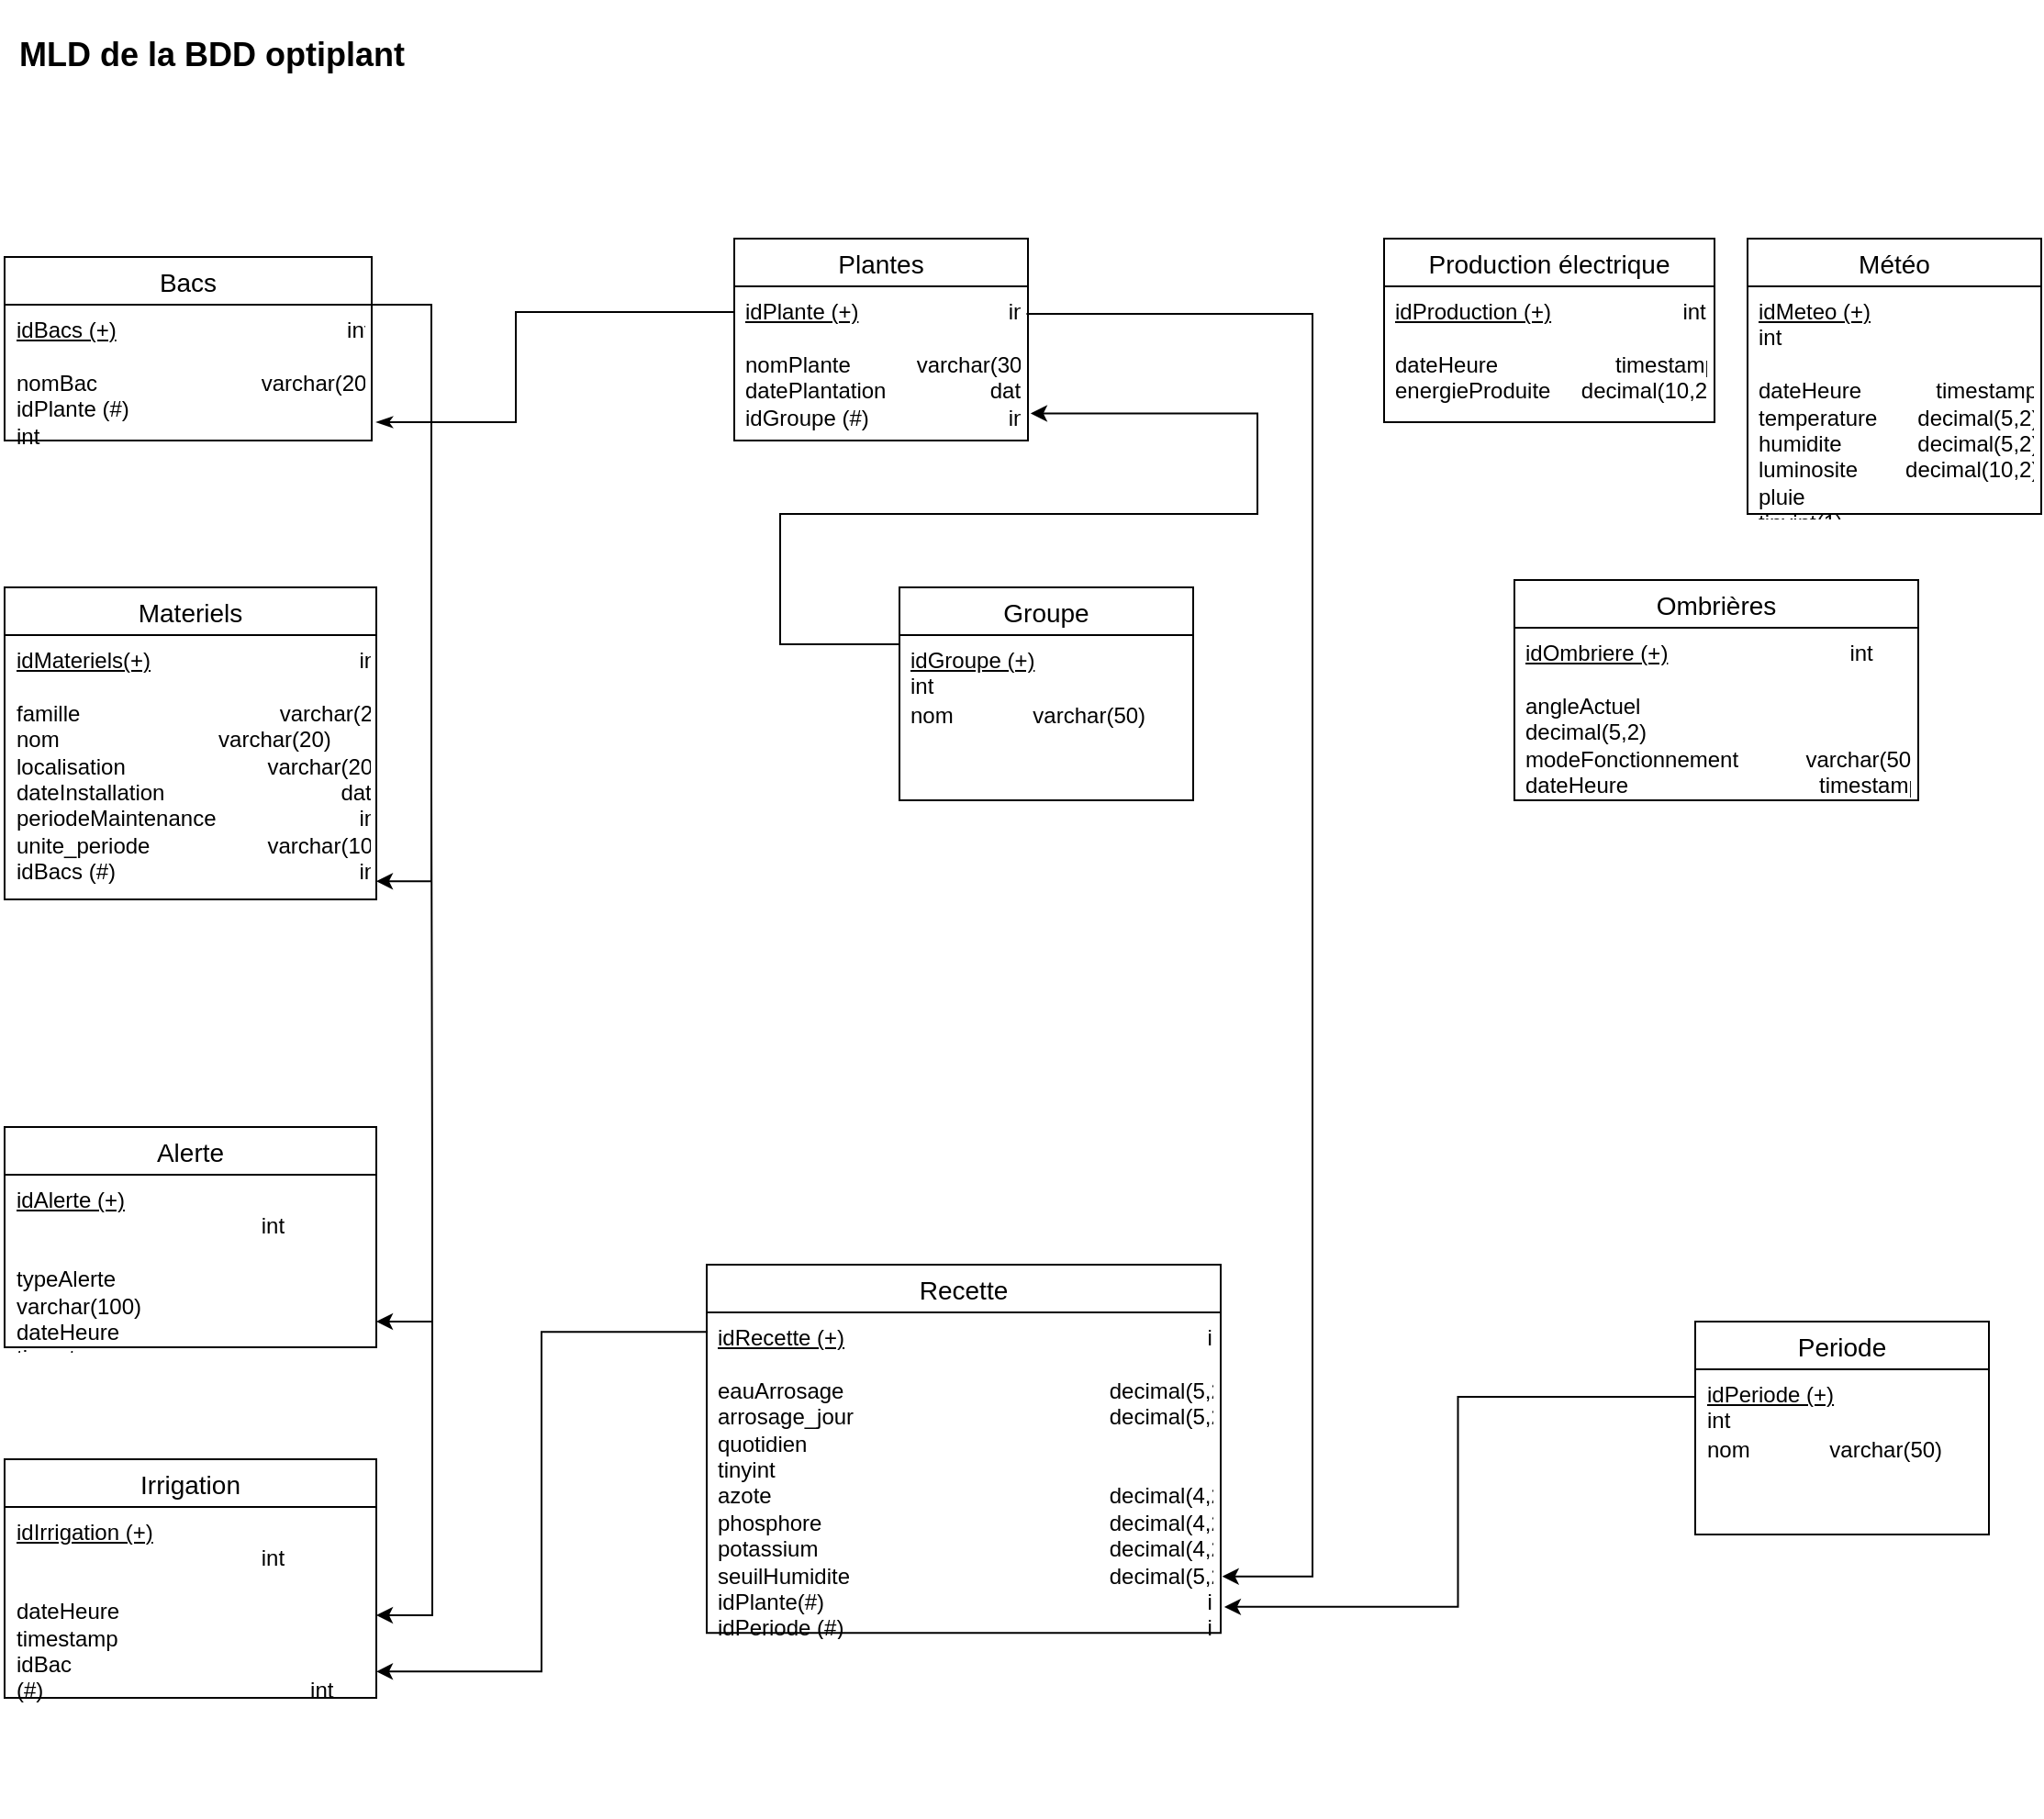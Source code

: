 <mxfile version="26.0.16">
  <diagram id="C5RBs43oDa-KdzZeNtuy" name="Page-1">
    <mxGraphModel dx="2238" dy="909" grid="1" gridSize="10" guides="1" tooltips="1" connect="1" arrows="1" fold="1" page="1" pageScale="1" pageWidth="1169" pageHeight="1654" math="0" shadow="0">
      <root>
        <mxCell id="WIyWlLk6GJQsqaUBKTNV-0" />
        <mxCell id="WIyWlLk6GJQsqaUBKTNV-1" parent="WIyWlLk6GJQsqaUBKTNV-0" />
        <mxCell id="0RJFwm6MSFstVG_xr5MZ-1" value="Bacs" style="swimlane;fontStyle=0;childLayout=stackLayout;horizontal=1;startSize=26;horizontalStack=0;resizeParent=1;resizeParentMax=0;resizeLast=0;collapsible=1;marginBottom=0;align=center;fontSize=14;" vertex="1" parent="WIyWlLk6GJQsqaUBKTNV-1">
          <mxGeometry x="17.5" y="140" width="200" height="100" as="geometry" />
        </mxCell>
        <mxCell id="0RJFwm6MSFstVG_xr5MZ-2" value="&lt;div&gt;&lt;u&gt;idBacs (+)&lt;/u&gt;&lt;span style=&quot;white-space: pre;&quot;&gt;&#x9;&lt;/span&gt;&lt;span style=&quot;white-space: pre;&quot;&gt;&#x9;&lt;/span&gt;&lt;span style=&quot;white-space: pre;&quot;&gt;&#x9;&lt;/span&gt;&amp;nbsp;&amp;nbsp;&amp;nbsp;&amp;nbsp;&amp;nbsp;&amp;nbsp;&amp;nbsp;&amp;nbsp;&amp;nbsp; &amp;nbsp; &amp;nbsp; int&lt;br&gt;&lt;/div&gt;&lt;div&gt;&lt;br&gt;&lt;/div&gt;&lt;div&gt;nomBac&lt;span style=&quot;white-space: pre;&quot;&gt;&#x9;&lt;span style=&quot;white-space: pre;&quot;&gt;&#x9;&lt;/span&gt;              &lt;span style=&quot;white-space: pre;&quot;&gt;&#x9;&lt;/span&gt;varchar(20)&lt;/span&gt;&lt;/div&gt;&lt;div&gt;idPlante (#)&lt;span style=&quot;white-space: pre;&quot;&gt;&#x9;&lt;/span&gt;&lt;span style=&quot;white-space: pre;&quot;&gt;&#x9;&lt;/span&gt;&lt;span style=&quot;white-space: pre;&quot;&gt;&#x9;&lt;/span&gt;&lt;span style=&quot;white-space: pre;&quot;&gt;&#x9;&lt;/span&gt;&amp;nbsp;&amp;nbsp;&amp;nbsp;&amp;nbsp;&amp;nbsp;&amp;nbsp; int&lt;br&gt;&lt;/div&gt;&lt;div&gt;&lt;br&gt;&lt;/div&gt;" style="text;strokeColor=none;fillColor=none;spacingLeft=4;spacingRight=4;overflow=hidden;rotatable=0;points=[[0,0.5],[1,0.5]];portConstraint=eastwest;fontSize=12;whiteSpace=wrap;html=1;" vertex="1" parent="0RJFwm6MSFstVG_xr5MZ-1">
          <mxGeometry y="26" width="200" height="74" as="geometry" />
        </mxCell>
        <mxCell id="0RJFwm6MSFstVG_xr5MZ-3" value="Plantes" style="swimlane;fontStyle=0;childLayout=stackLayout;horizontal=1;startSize=26;horizontalStack=0;resizeParent=1;resizeParentMax=0;resizeLast=0;collapsible=1;marginBottom=0;align=center;fontSize=14;" vertex="1" parent="WIyWlLk6GJQsqaUBKTNV-1">
          <mxGeometry x="415" y="130" width="160" height="110" as="geometry">
            <mxRectangle x="380" y="360" width="90" height="30" as="alternateBounds" />
          </mxGeometry>
        </mxCell>
        <mxCell id="0RJFwm6MSFstVG_xr5MZ-4" value="&lt;div&gt;&lt;u&gt;idPlante (+)&lt;/u&gt;&lt;span style=&quot;white-space: pre;&quot;&gt;&#x9;&lt;/span&gt;&lt;span style=&quot;white-space: pre;&quot;&gt;&#x9;&lt;/span&gt;&lt;span style=&quot;white-space: pre;&quot;&gt;&#x9;&lt;/span&gt;&amp;nbsp;&amp;nbsp; int&lt;u&gt;&lt;br&gt;&lt;/u&gt;&lt;/div&gt;&lt;div&gt;&lt;br&gt;&lt;/div&gt;&lt;div&gt;nomPlante&lt;span style=&quot;white-space: pre;&quot;&gt;&#x9;&lt;/span&gt;&amp;nbsp;&amp;nbsp;&amp;nbsp; &lt;span style=&quot;white-space: pre;&quot;&gt;varchar(30)&lt;/span&gt;&lt;/div&gt;&lt;div&gt;datePlantation&lt;span style=&quot;white-space: pre;&quot;&gt;&#x9;&lt;/span&gt;&lt;span style=&quot;white-space: pre;&quot;&gt;&#x9;&lt;/span&gt;&lt;span style=&quot;white-space: pre;&quot;&gt;&#x9;&lt;/span&gt;date&lt;/div&gt;&lt;div&gt;idGroupe (#)&lt;span style=&quot;white-space: pre;&quot;&gt;&#x9;&lt;/span&gt;&lt;span style=&quot;white-space: pre;&quot;&gt;&#x9;&lt;/span&gt;&lt;span style=&quot;white-space: pre;&quot;&gt;&#x9;&lt;/span&gt;&amp;nbsp;&amp;nbsp; int&lt;/div&gt;" style="text;strokeColor=none;fillColor=none;spacingLeft=4;spacingRight=4;overflow=hidden;rotatable=0;points=[[0,0.5],[1,0.5]];portConstraint=eastwest;fontSize=12;whiteSpace=wrap;html=1;" vertex="1" parent="0RJFwm6MSFstVG_xr5MZ-3">
          <mxGeometry y="26" width="160" height="84" as="geometry" />
        </mxCell>
        <mxCell id="0RJFwm6MSFstVG_xr5MZ-5" value="" style="endArrow=classicThin;html=1;rounded=0;endFill=1;edgeStyle=orthogonalEdgeStyle;" edge="1" parent="WIyWlLk6GJQsqaUBKTNV-1">
          <mxGeometry relative="1" as="geometry">
            <mxPoint x="415" y="170" as="sourcePoint" />
            <mxPoint x="220" y="230" as="targetPoint" />
            <Array as="points">
              <mxPoint x="296" y="170" />
              <mxPoint x="296" y="230" />
              <mxPoint x="230" y="230" />
            </Array>
          </mxGeometry>
        </mxCell>
        <mxCell id="0RJFwm6MSFstVG_xr5MZ-22" value="Alerte" style="swimlane;fontStyle=0;childLayout=stackLayout;horizontal=1;startSize=26;horizontalStack=0;resizeParent=1;resizeParentMax=0;resizeLast=0;collapsible=1;marginBottom=0;align=center;fontSize=14;" vertex="1" parent="WIyWlLk6GJQsqaUBKTNV-1">
          <mxGeometry x="17.5" y="614" width="202.5" height="120" as="geometry" />
        </mxCell>
        <mxCell id="0RJFwm6MSFstVG_xr5MZ-23" value="&lt;div&gt;&lt;u&gt;idAlerte (+)&lt;/u&gt;&lt;span style=&quot;white-space: pre;&quot;&gt;&#x9;&lt;/span&gt;&lt;span style=&quot;white-space: pre;&quot;&gt;&#x9;&lt;/span&gt;&lt;span style=&quot;white-space: pre;&quot;&gt;&#x9;&lt;/span&gt;&lt;span style=&quot;white-space: pre;&quot;&gt;&#x9;&lt;/span&gt;&lt;span style=&quot;white-space: pre;&quot;&gt;&#x9;&lt;/span&gt;int&lt;/div&gt;&lt;div&gt;&lt;br&gt;&lt;/div&gt;&lt;div&gt;typeAlerte&lt;span style=&quot;white-space: pre;&quot;&gt;&#x9;&lt;/span&gt;&lt;span style=&quot;white-space: pre;&quot;&gt;&#x9;&lt;/span&gt;&amp;nbsp;&amp;nbsp;&amp;nbsp;&amp;nbsp;&amp;nbsp;&amp;nbsp; varchar(100)&lt;/div&gt;&lt;div&gt;dateHeure&lt;span style=&quot;white-space: pre;&quot;&gt;&#x9;&lt;/span&gt;&lt;span style=&quot;white-space: pre;&quot;&gt;&#x9;&lt;/span&gt;&lt;span style=&quot;white-space: pre;&quot;&gt;&#x9;&lt;/span&gt;&amp;nbsp;&amp;nbsp; timestamp&lt;/div&gt;&lt;div&gt;message&lt;span style=&quot;white-space: pre;&quot;&gt;&#x9;&lt;/span&gt;&lt;span style=&quot;white-space: pre;&quot;&gt;&#x9;&lt;/span&gt;&lt;span style=&quot;white-space: pre;&quot;&gt;&#x9;&lt;/span&gt;&lt;span style=&quot;white-space: pre;&quot;&gt;&#x9;&lt;/span&gt;&amp;nbsp;&amp;nbsp;&amp;nbsp;&amp;nbsp;&amp;nbsp; text&lt;/div&gt;&lt;div&gt;&lt;div&gt;idBac (#)&lt;span style=&quot;white-space: pre;&quot;&gt;&#x9;&lt;/span&gt;&lt;span style=&quot;white-space: pre;&quot;&gt;&#x9;&lt;/span&gt;&lt;span style=&quot;white-space: pre;&quot;&gt;&#x9;&lt;/span&gt;&lt;span style=&quot;white-space: pre;&quot;&gt;&#x9;&lt;/span&gt;&lt;span style=&quot;white-space: pre;&quot;&gt;&#x9;&lt;/span&gt;&lt;span style=&quot;white-space: pre;&quot;&gt;&#x9;&lt;/span&gt;int&lt;/div&gt;&lt;/div&gt;" style="text;strokeColor=none;fillColor=none;spacingLeft=4;spacingRight=4;overflow=hidden;rotatable=0;points=[[0,0.5],[1,0.5]];portConstraint=eastwest;fontSize=12;whiteSpace=wrap;html=1;" vertex="1" parent="0RJFwm6MSFstVG_xr5MZ-22">
          <mxGeometry y="26" width="202.5" height="94" as="geometry" />
        </mxCell>
        <mxCell id="0RJFwm6MSFstVG_xr5MZ-29" value="&amp;nbsp;" style="text;strokeColor=none;fillColor=none;spacingLeft=4;spacingRight=4;overflow=hidden;rotatable=0;points=[[0,0.5],[1,0.5]];portConstraint=eastwest;fontSize=12;whiteSpace=wrap;html=1;" vertex="1" parent="WIyWlLk6GJQsqaUBKTNV-1">
          <mxGeometry x="938.5" y="494" width="160" height="30" as="geometry" />
        </mxCell>
        <mxCell id="0RJFwm6MSFstVG_xr5MZ-30" value="Groupe" style="swimlane;fontStyle=0;childLayout=stackLayout;horizontal=1;startSize=26;horizontalStack=0;resizeParent=1;resizeParentMax=0;resizeLast=0;collapsible=1;marginBottom=0;align=center;fontSize=14;" vertex="1" parent="WIyWlLk6GJQsqaUBKTNV-1">
          <mxGeometry x="505" y="320" width="160" height="116" as="geometry">
            <mxRectangle x="380" y="360" width="90" height="30" as="alternateBounds" />
          </mxGeometry>
        </mxCell>
        <mxCell id="0RJFwm6MSFstVG_xr5MZ-31" value="&lt;u&gt;idGroupe (+)&lt;/u&gt;&lt;span style=&quot;white-space: pre;&quot;&gt;&#x9;&lt;/span&gt;&lt;span style=&quot;white-space: pre;&quot;&gt;&#x9;&lt;/span&gt;&lt;span style=&quot;white-space: pre;&quot;&gt;&#x9;&lt;/span&gt;&amp;nbsp; int&lt;u&gt;&lt;br&gt;&lt;/u&gt;" style="text;strokeColor=none;fillColor=none;spacingLeft=4;spacingRight=4;overflow=hidden;rotatable=0;points=[[0,0.5],[1,0.5]];portConstraint=eastwest;fontSize=12;whiteSpace=wrap;html=1;" vertex="1" parent="0RJFwm6MSFstVG_xr5MZ-30">
          <mxGeometry y="26" width="160" height="30" as="geometry" />
        </mxCell>
        <mxCell id="0RJFwm6MSFstVG_xr5MZ-32" value="nom&lt;span style=&quot;white-space: pre;&quot;&gt;&#x9;&lt;/span&gt;&lt;span style=&quot;white-space: pre;&quot;&gt;&#x9;&lt;/span&gt;&amp;nbsp;&amp;nbsp;&amp;nbsp; varchar(50)" style="text;strokeColor=none;fillColor=none;spacingLeft=4;spacingRight=4;overflow=hidden;rotatable=0;points=[[0,0.5],[1,0.5]];portConstraint=eastwest;fontSize=12;whiteSpace=wrap;html=1;" vertex="1" parent="0RJFwm6MSFstVG_xr5MZ-30">
          <mxGeometry y="56" width="160" height="30" as="geometry" />
        </mxCell>
        <mxCell id="0RJFwm6MSFstVG_xr5MZ-33" value="&amp;nbsp;" style="text;strokeColor=none;fillColor=none;spacingLeft=4;spacingRight=4;overflow=hidden;rotatable=0;points=[[0,0.5],[1,0.5]];portConstraint=eastwest;fontSize=12;whiteSpace=wrap;html=1;" vertex="1" parent="0RJFwm6MSFstVG_xr5MZ-30">
          <mxGeometry y="86" width="160" height="30" as="geometry" />
        </mxCell>
        <mxCell id="0RJFwm6MSFstVG_xr5MZ-38" value="&amp;nbsp;" style="text;strokeColor=none;fillColor=none;spacingLeft=4;spacingRight=4;overflow=hidden;rotatable=0;points=[[0,0.5],[1,0.5]];portConstraint=eastwest;fontSize=12;whiteSpace=wrap;html=1;" vertex="1" parent="WIyWlLk6GJQsqaUBKTNV-1">
          <mxGeometry x="967" y="608" width="160" height="30" as="geometry" />
        </mxCell>
        <mxCell id="0RJFwm6MSFstVG_xr5MZ-42" value="Periode" style="swimlane;fontStyle=0;childLayout=stackLayout;horizontal=1;startSize=26;horizontalStack=0;resizeParent=1;resizeParentMax=0;resizeLast=0;collapsible=1;marginBottom=0;align=center;fontSize=14;" vertex="1" parent="WIyWlLk6GJQsqaUBKTNV-1">
          <mxGeometry x="938.5" y="720" width="160" height="116" as="geometry">
            <mxRectangle x="380" y="360" width="90" height="30" as="alternateBounds" />
          </mxGeometry>
        </mxCell>
        <mxCell id="0RJFwm6MSFstVG_xr5MZ-43" value="&lt;u&gt;idPeriode (+)&lt;/u&gt;&lt;span style=&quot;white-space: pre;&quot;&gt;&#x9;&lt;/span&gt;&lt;span style=&quot;white-space: pre;&quot;&gt;&#x9;&lt;/span&gt;&lt;span style=&quot;white-space: pre;&quot;&gt;&#x9;&lt;/span&gt;&amp;nbsp; int" style="text;strokeColor=none;fillColor=none;spacingLeft=4;spacingRight=4;overflow=hidden;rotatable=0;points=[[0,0.5],[1,0.5]];portConstraint=eastwest;fontSize=12;whiteSpace=wrap;html=1;" vertex="1" parent="0RJFwm6MSFstVG_xr5MZ-42">
          <mxGeometry y="26" width="160" height="30" as="geometry" />
        </mxCell>
        <mxCell id="0RJFwm6MSFstVG_xr5MZ-44" value="nom&lt;span style=&quot;white-space: pre;&quot;&gt;&#x9;&lt;/span&gt;&lt;span style=&quot;white-space: pre;&quot;&gt;&#x9;&lt;/span&gt;&lt;span style=&quot;white-space: pre;&quot;&gt;    varchar(50)&lt;/span&gt;&lt;span style=&quot;white-space: pre;&quot;&gt;&#x9;&lt;/span&gt;" style="text;strokeColor=none;fillColor=none;spacingLeft=4;spacingRight=4;overflow=hidden;rotatable=0;points=[[0,0.5],[1,0.5]];portConstraint=eastwest;fontSize=12;whiteSpace=wrap;html=1;" vertex="1" parent="0RJFwm6MSFstVG_xr5MZ-42">
          <mxGeometry y="56" width="160" height="30" as="geometry" />
        </mxCell>
        <mxCell id="0RJFwm6MSFstVG_xr5MZ-45" value="&amp;nbsp;" style="text;strokeColor=none;fillColor=none;spacingLeft=4;spacingRight=4;overflow=hidden;rotatable=0;points=[[0,0.5],[1,0.5]];portConstraint=eastwest;fontSize=12;whiteSpace=wrap;html=1;" vertex="1" parent="0RJFwm6MSFstVG_xr5MZ-42">
          <mxGeometry y="86" width="160" height="30" as="geometry" />
        </mxCell>
        <mxCell id="0RJFwm6MSFstVG_xr5MZ-46" value="Irrigation" style="swimlane;fontStyle=0;childLayout=stackLayout;horizontal=1;startSize=26;horizontalStack=0;resizeParent=1;resizeParentMax=0;resizeLast=0;collapsible=1;marginBottom=0;align=center;fontSize=14;" vertex="1" parent="WIyWlLk6GJQsqaUBKTNV-1">
          <mxGeometry x="17.5" y="795" width="202.5" height="130" as="geometry" />
        </mxCell>
        <mxCell id="0RJFwm6MSFstVG_xr5MZ-77" style="edgeStyle=orthogonalEdgeStyle;rounded=0;orthogonalLoop=1;jettySize=auto;html=1;endArrow=none;startFill=0;" edge="1" parent="0RJFwm6MSFstVG_xr5MZ-46">
          <mxGeometry relative="1" as="geometry">
            <mxPoint x="232.5" y="-365" as="targetPoint" />
            <mxPoint x="212.5" y="85" as="sourcePoint" />
            <Array as="points">
              <mxPoint x="233" y="85" />
              <mxPoint x="233" y="-148" />
              <mxPoint x="233" y="-148" />
            </Array>
          </mxGeometry>
        </mxCell>
        <mxCell id="0RJFwm6MSFstVG_xr5MZ-47" value="&lt;div&gt;&lt;u&gt;idIrrigation (+)&lt;/u&gt;&lt;span style=&quot;white-space: pre;&quot;&gt;&#x9;&lt;/span&gt;&lt;span style=&quot;white-space: pre;&quot;&gt;&#x9;&lt;/span&gt;&lt;span style=&quot;white-space: pre;&quot;&gt;&#x9;&lt;/span&gt;&lt;span style=&quot;white-space: pre;&quot;&gt;&#x9;&lt;/span&gt;&lt;span style=&quot;white-space: pre;&quot;&gt;&#x9;&lt;/span&gt;int&lt;/div&gt;&lt;div&gt;&lt;br&gt;&lt;/div&gt;&lt;div&gt;dateHeure&lt;span style=&quot;white-space: pre;&quot;&gt;&#x9;&lt;/span&gt;&lt;span style=&quot;white-space: pre;&quot;&gt;&#x9;&lt;/span&gt;&lt;span style=&quot;white-space: pre;&quot;&gt;&#x9;&lt;/span&gt;&amp;nbsp;&amp;nbsp; timestamp&lt;/div&gt;&lt;div&gt;&lt;div&gt;idBac (#)&lt;span style=&quot;white-space: pre;&quot;&gt;&#x9;&lt;/span&gt;&lt;span style=&quot;white-space: pre;&quot;&gt;&#x9;&lt;/span&gt;&lt;span style=&quot;white-space: pre;&quot;&gt;&#x9;&lt;/span&gt;&lt;span style=&quot;white-space: pre;&quot;&gt;&#x9;&lt;/span&gt;&lt;span style=&quot;white-space: pre;&quot;&gt;&#x9;&lt;/span&gt;&lt;span style=&quot;white-space: pre;&quot;&gt;&#x9;&lt;/span&gt;int&lt;/div&gt;&lt;div&gt;&lt;div&gt;idRecette (#)&lt;span style=&quot;white-space: pre;&quot;&gt;&#x9;&lt;/span&gt;&lt;span style=&quot;white-space: pre;&quot;&gt;&#x9;&lt;/span&gt;&lt;span style=&quot;white-space: pre;&quot;&gt;&#x9;&lt;/span&gt;&lt;span style=&quot;white-space: pre;&quot;&gt;&#x9;&lt;/span&gt;&lt;span style=&quot;white-space: pre;&quot;&gt;&#x9;&lt;/span&gt;int&lt;/div&gt;&lt;/div&gt;&lt;/div&gt;&lt;div&gt;&lt;br&gt;&lt;/div&gt;" style="text;strokeColor=none;fillColor=none;spacingLeft=4;spacingRight=4;overflow=hidden;rotatable=0;points=[[0,0.5],[1,0.5]];portConstraint=eastwest;fontSize=12;whiteSpace=wrap;html=1;" vertex="1" parent="0RJFwm6MSFstVG_xr5MZ-46">
          <mxGeometry y="26" width="202.5" height="104" as="geometry" />
        </mxCell>
        <mxCell id="0RJFwm6MSFstVG_xr5MZ-64" value="&lt;h2&gt;MLD de la BDD optiplant &lt;br&gt;&lt;/h2&gt;" style="text;html=1;align=center;verticalAlign=middle;resizable=0;points=[];autosize=1;strokeColor=none;fillColor=none;" vertex="1" parent="WIyWlLk6GJQsqaUBKTNV-1">
          <mxGeometry x="15" width="230" height="60" as="geometry" />
        </mxCell>
        <mxCell id="0RJFwm6MSFstVG_xr5MZ-65" value="Météo" style="swimlane;fontStyle=0;childLayout=stackLayout;horizontal=1;startSize=26;horizontalStack=0;resizeParent=1;resizeParentMax=0;resizeLast=0;collapsible=1;marginBottom=0;align=center;fontSize=14;" vertex="1" parent="WIyWlLk6GJQsqaUBKTNV-1">
          <mxGeometry x="967" y="130" width="160" height="150" as="geometry" />
        </mxCell>
        <mxCell id="0RJFwm6MSFstVG_xr5MZ-66" value="&lt;div&gt;&lt;u&gt;idMeteo (+)&lt;/u&gt;&lt;span style=&quot;white-space: pre;&quot;&gt;&#x9;&lt;/span&gt;&lt;span style=&quot;white-space: pre;&quot;&gt;&#x9;&lt;/span&gt;&lt;span style=&quot;white-space: pre;&quot;&gt;&#x9;&lt;/span&gt;&amp;nbsp;&amp;nbsp; int&lt;/div&gt;&lt;div&gt;&lt;br&gt;&lt;/div&gt;&lt;div&gt;dateHeure&lt;span style=&quot;white-space: pre;&quot;&gt;&#x9;&lt;/span&gt;&lt;span style=&quot;white-space: pre;&quot;&gt;     timestamp&lt;/span&gt;&lt;/div&gt;&lt;div&gt;temperature&lt;span style=&quot;white-space: pre;&quot;&gt;&#x9;&lt;/span&gt;&amp;nbsp; decimal(5,2)&lt;/div&gt;&lt;div&gt;humidite&lt;span style=&quot;white-space: pre;&quot;&gt;&#x9;&lt;/span&gt;&lt;span style=&quot;white-space: pre;&quot;&gt;&#x9;&lt;/span&gt;&amp;nbsp; decimal(5,2)&lt;br&gt;&lt;/div&gt;&lt;div&gt;luminosite&lt;span style=&quot;white-space: pre;&quot;&gt;&#x9;&lt;/span&gt;decimal(10,2)&lt;br&gt;          pluie&lt;span style=&quot;white-space: pre;&quot;&gt;&#x9;&lt;/span&gt;&lt;span style=&quot;white-space: pre;&quot;&gt;&#x9;&lt;/span&gt;&lt;span style=&quot;white-space: pre;&quot;&gt;&#x9;&lt;/span&gt; tinyint(1)&lt;br&gt;&lt;/div&gt;&lt;div&gt;vent&lt;span style=&quot;white-space: pre;&quot;&gt;&#x9;&lt;/span&gt;&lt;span style=&quot;white-space: pre;&quot;&gt;&#x9;&lt;/span&gt;&lt;span style=&quot;white-space: pre;&quot;&gt;&#x9;&lt;/span&gt;&lt;span style=&quot;white-space: pre;&quot;&gt;&#x9;&lt;/span&gt;&lt;span style=&quot;white-space: pre;&quot;&gt;&#x9;&lt;/span&gt;&amp;nbsp;&amp;nbsp; int&lt;br&gt;&lt;/div&gt;" style="text;strokeColor=none;fillColor=none;spacingLeft=4;spacingRight=4;overflow=hidden;rotatable=0;points=[[0,0.5],[1,0.5]];portConstraint=eastwest;fontSize=12;whiteSpace=wrap;html=1;" vertex="1" parent="0RJFwm6MSFstVG_xr5MZ-65">
          <mxGeometry y="26" width="160" height="124" as="geometry" />
        </mxCell>
        <mxCell id="0RJFwm6MSFstVG_xr5MZ-67" value="Production électrique" style="swimlane;fontStyle=0;childLayout=stackLayout;horizontal=1;startSize=26;horizontalStack=0;resizeParent=1;resizeParentMax=0;resizeLast=0;collapsible=1;marginBottom=0;align=center;fontSize=14;" vertex="1" parent="WIyWlLk6GJQsqaUBKTNV-1">
          <mxGeometry x="769" y="130" width="180" height="100" as="geometry" />
        </mxCell>
        <mxCell id="0RJFwm6MSFstVG_xr5MZ-68" value="&lt;div&gt;&lt;u&gt;idProduction (+)&lt;/u&gt;&lt;span style=&quot;white-space: pre;&quot;&gt;&#x9;&lt;/span&gt;&lt;span style=&quot;white-space: pre;&quot;&gt;&#x9;    &lt;/span&gt;&amp;nbsp;&amp;nbsp; int&lt;u&gt;&lt;br&gt;&lt;/u&gt;&lt;/div&gt;&lt;div&gt;&lt;br&gt;&lt;/div&gt;&lt;div&gt;dateHeure&lt;span style=&quot;white-space: pre;&quot;&gt;&#x9;&lt;/span&gt;&lt;span style=&quot;white-space: pre;&quot;&gt;&#x9;    &lt;/span&gt;timestamp&lt;/div&gt;&lt;div&gt;energieProduite&amp;nbsp;&amp;nbsp;&amp;nbsp;&amp;nbsp; decimal(10,2)&lt;br&gt;&lt;/div&gt;" style="text;strokeColor=none;fillColor=none;spacingLeft=4;spacingRight=4;overflow=hidden;rotatable=0;points=[[0,0.5],[1,0.5]];portConstraint=eastwest;fontSize=12;whiteSpace=wrap;html=1;" vertex="1" parent="0RJFwm6MSFstVG_xr5MZ-67">
          <mxGeometry y="26" width="180" height="74" as="geometry" />
        </mxCell>
        <mxCell id="0RJFwm6MSFstVG_xr5MZ-70" style="edgeStyle=orthogonalEdgeStyle;rounded=0;orthogonalLoop=1;jettySize=auto;html=1;exitX=1;exitY=0.121;exitDx=0;exitDy=0;exitPerimeter=0;entryX=1;entryY=0.931;entryDx=0;entryDy=0;entryPerimeter=0;" edge="1" parent="WIyWlLk6GJQsqaUBKTNV-1" source="0RJFwm6MSFstVG_xr5MZ-2" target="0RJFwm6MSFstVG_xr5MZ-95">
          <mxGeometry relative="1" as="geometry">
            <mxPoint x="230" y="480" as="targetPoint" />
            <mxPoint x="220" y="170" as="sourcePoint" />
            <Array as="points">
              <mxPoint x="250" y="166" />
              <mxPoint x="250" y="480" />
            </Array>
          </mxGeometry>
        </mxCell>
        <mxCell id="0RJFwm6MSFstVG_xr5MZ-78" value="" style="endArrow=classic;html=1;rounded=0;entryX=1;entryY=0.5;entryDx=0;entryDy=0;" edge="1" parent="WIyWlLk6GJQsqaUBKTNV-1">
          <mxGeometry width="50" height="50" relative="1" as="geometry">
            <mxPoint x="240" y="880" as="sourcePoint" />
            <mxPoint x="220" y="880" as="targetPoint" />
          </mxGeometry>
        </mxCell>
        <mxCell id="0RJFwm6MSFstVG_xr5MZ-79" style="edgeStyle=orthogonalEdgeStyle;rounded=0;orthogonalLoop=1;jettySize=auto;html=1;exitX=0.002;exitY=0.061;exitDx=0;exitDy=0;entryX=1;entryY=0.862;entryDx=0;entryDy=0;entryPerimeter=0;exitPerimeter=0;" edge="1" parent="WIyWlLk6GJQsqaUBKTNV-1" source="0RJFwm6MSFstVG_xr5MZ-53" target="0RJFwm6MSFstVG_xr5MZ-47">
          <mxGeometry relative="1" as="geometry">
            <mxPoint x="190" y="900" as="targetPoint" />
          </mxGeometry>
        </mxCell>
        <mxCell id="0RJFwm6MSFstVG_xr5MZ-82" style="edgeStyle=orthogonalEdgeStyle;rounded=0;orthogonalLoop=1;jettySize=auto;html=1;exitX=0;exitY=0.5;exitDx=0;exitDy=0;entryX=1.009;entryY=0.824;entryDx=0;entryDy=0;entryPerimeter=0;" edge="1" parent="WIyWlLk6GJQsqaUBKTNV-1" source="0RJFwm6MSFstVG_xr5MZ-31" target="0RJFwm6MSFstVG_xr5MZ-4">
          <mxGeometry relative="1" as="geometry">
            <Array as="points">
              <mxPoint x="440" y="351" />
              <mxPoint x="440" y="280" />
              <mxPoint x="700" y="280" />
              <mxPoint x="700" y="225" />
            </Array>
          </mxGeometry>
        </mxCell>
        <mxCell id="0RJFwm6MSFstVG_xr5MZ-87" value="" style="endArrow=classic;html=1;rounded=0;" edge="1" parent="WIyWlLk6GJQsqaUBKTNV-1">
          <mxGeometry width="50" height="50" relative="1" as="geometry">
            <mxPoint x="250" y="720" as="sourcePoint" />
            <mxPoint x="220" y="720" as="targetPoint" />
            <Array as="points">
              <mxPoint x="240" y="720" />
            </Array>
          </mxGeometry>
        </mxCell>
        <mxCell id="0RJFwm6MSFstVG_xr5MZ-88" value="" style="group" vertex="1" connectable="0" parent="WIyWlLk6GJQsqaUBKTNV-1">
          <mxGeometry x="400" y="689" width="280" height="301" as="geometry" />
        </mxCell>
        <mxCell id="0RJFwm6MSFstVG_xr5MZ-52" value="Recette" style="swimlane;fontStyle=0;childLayout=stackLayout;horizontal=1;startSize=26;horizontalStack=0;resizeParent=1;resizeParentMax=0;resizeLast=0;collapsible=1;marginBottom=0;align=center;fontSize=14;movable=1;resizable=1;rotatable=1;deletable=1;editable=1;locked=0;connectable=1;container=1;" vertex="1" parent="0RJFwm6MSFstVG_xr5MZ-88">
          <mxGeometry width="280" height="200.58" as="geometry">
            <mxRectangle x="380" y="360" width="90" height="30" as="alternateBounds" />
          </mxGeometry>
        </mxCell>
        <mxCell id="0RJFwm6MSFstVG_xr5MZ-53" value="&lt;div&gt;&lt;u&gt;idRecette (+)&lt;/u&gt;&lt;span style=&quot;white-space: pre;&quot;&gt;&#x9;&lt;/span&gt;&lt;span style=&quot;white-space: pre;&quot;&gt;&#x9;&lt;/span&gt;&lt;span style=&quot;white-space: pre;&quot;&gt;&#x9;&lt;/span&gt;&lt;span style=&quot;white-space: pre;&quot;&gt;&#x9;&lt;/span&gt;&lt;span style=&quot;white-space: pre;&quot;&gt;&#x9;&lt;/span&gt;&lt;span style=&quot;white-space: pre;&quot;&gt;&#x9;&lt;/span&gt;&lt;span style=&quot;white-space: pre;&quot;&gt;&#x9;&lt;/span&gt;&lt;span style=&quot;white-space: pre;&quot;&gt;&#x9;&lt;/span&gt;int&lt;/div&gt;&lt;div&gt;&lt;br&gt;&lt;/div&gt;&lt;div&gt;eauArrosage&lt;span style=&quot;white-space: pre;&quot;&gt;&#x9;&lt;/span&gt;&lt;span style=&quot;white-space: pre;&quot;&gt;&#x9;&lt;/span&gt;&lt;span style=&quot;white-space: pre;&quot;&gt;&#x9;&lt;/span&gt;&lt;span style=&quot;white-space: pre;&quot;&gt;&#x9;&lt;/span&gt;&lt;span style=&quot;white-space: pre;&quot;&gt;&#x9;&lt;/span&gt;&lt;span style=&quot;white-space: pre;&quot;&gt;&#x9;&lt;/span&gt;&lt;span style=&quot;white-space: pre;&quot;&gt;decimal(5,2)&lt;/span&gt;&lt;/div&gt;&lt;div&gt;&lt;div&gt;arrosage_jour&lt;span style=&quot;white-space: pre;&quot;&gt;&#x9;&lt;/span&gt;&lt;span style=&quot;white-space: pre;&quot;&gt;&#x9;&lt;/span&gt;&lt;span style=&quot;white-space: pre;&quot;&gt;&#x9;&lt;/span&gt;&lt;span style=&quot;white-space: pre;&quot;&gt;&#x9;&lt;/span&gt;&lt;span style=&quot;white-space: pre;&quot;&gt;&#x9;&lt;/span&gt;&lt;span style=&quot;white-space: pre;&quot;&gt;&#x9;&lt;/span&gt;decimal(5,2)&lt;/div&gt;&lt;div&gt;quotidien&lt;span style=&quot;white-space: pre;&quot;&gt;&#x9;&lt;/span&gt;&lt;span style=&quot;white-space: pre;&quot;&gt;&#x9;&lt;/span&gt;&lt;span style=&quot;white-space: pre;&quot;&gt;&#x9;&lt;/span&gt;&lt;span style=&quot;white-space: pre;&quot;&gt;&#x9;&lt;/span&gt;&lt;span style=&quot;white-space: pre;&quot;&gt;&#x9;&lt;/span&gt;&lt;span style=&quot;white-space: pre;&quot;&gt;&#x9;&lt;/span&gt;&lt;span style=&quot;white-space: pre;&quot;&gt;&#x9;&lt;/span&gt;&lt;span style=&quot;white-space: pre;&quot;&gt;&#x9;&lt;/span&gt;&amp;nbsp;&amp;nbsp; tinyint&lt;br&gt;azote&lt;span style=&quot;white-space: pre;&quot;&gt;&#x9;&lt;/span&gt;&lt;span style=&quot;white-space: pre;&quot;&gt;&#x9;&lt;/span&gt;&lt;span style=&quot;white-space: pre;&quot;&gt;&#x9;&lt;/span&gt;&lt;span style=&quot;white-space: pre;&quot;&gt;&#x9;&lt;/span&gt;&lt;span style=&quot;white-space: pre;&quot;&gt;&#x9;&lt;/span&gt;&lt;span style=&quot;white-space: pre;&quot;&gt;&#x9;&lt;/span&gt;&lt;span style=&quot;white-space: pre;&quot;&gt;&#x9;&lt;/span&gt;decimal(4,2)&lt;br&gt;phosphore&lt;span style=&quot;white-space: pre;&quot;&gt;&#x9;&lt;/span&gt;&lt;span style=&quot;white-space: pre;&quot;&gt;&#x9;&lt;/span&gt;&lt;span style=&quot;white-space: pre;&quot;&gt;&#x9;&lt;/span&gt;&lt;span style=&quot;white-space: pre;&quot;&gt;&#x9;&lt;/span&gt;&lt;span style=&quot;white-space: pre;&quot;&gt;&#x9;&lt;/span&gt;&lt;span style=&quot;white-space: pre;&quot;&gt;&#x9;&lt;/span&gt;decimal(4,2)&lt;br&gt;potassium&lt;span style=&quot;white-space: pre;&quot;&gt;&#x9;&lt;/span&gt;&lt;span style=&quot;white-space: pre;&quot;&gt;&#x9;&lt;/span&gt;&lt;span style=&quot;white-space: pre;&quot;&gt;&#x9;&lt;/span&gt;&lt;span style=&quot;white-space: pre;&quot;&gt;&#x9;&lt;/span&gt;&lt;span style=&quot;white-space: pre;&quot;&gt;&#x9;&lt;/span&gt;&lt;span style=&quot;white-space: pre;&quot;&gt;&#x9;&lt;/span&gt;decimal(4,2)&lt;br&gt;seuilHumidite&lt;span style=&quot;white-space: pre;&quot;&gt;&#x9;&lt;/span&gt;&lt;span style=&quot;white-space: pre;&quot;&gt;&#x9;&lt;/span&gt;&lt;span style=&quot;white-space: pre;&quot;&gt;&#x9;&lt;/span&gt;&lt;span style=&quot;white-space: pre;&quot;&gt;&#x9;&lt;/span&gt;&lt;span style=&quot;white-space: pre;&quot;&gt;&#x9;&lt;/span&gt;&lt;span style=&quot;white-space: pre;&quot;&gt;&#x9;&lt;/span&gt;decimal(5,2)&lt;br&gt;&lt;div&gt;idPlante(#)&lt;span style=&quot;white-space: pre;&quot;&gt;&#x9;&lt;/span&gt;&lt;span style=&quot;white-space: pre;&quot;&gt;&#x9;&lt;/span&gt;&lt;span style=&quot;white-space: pre;&quot;&gt;&#x9;&lt;/span&gt;&lt;span style=&quot;white-space: pre;&quot;&gt;&#x9;&lt;/span&gt;&lt;span style=&quot;white-space: pre;&quot;&gt;&#x9;&lt;/span&gt;&lt;span style=&quot;white-space: pre;&quot;&gt;&#x9;&lt;/span&gt;&lt;span style=&quot;white-space: pre;&quot;&gt;&#x9;&lt;/span&gt;&lt;span style=&quot;white-space: pre;&quot;&gt;&#x9;&lt;/span&gt;int&lt;/div&gt;&lt;div&gt;idPeriode (#)&lt;span style=&quot;white-space: pre;&quot;&gt;&#x9;&lt;/span&gt;&lt;span style=&quot;white-space: pre;&quot;&gt;&#x9;&lt;/span&gt;&lt;span style=&quot;white-space: pre;&quot;&gt;&#x9;&lt;/span&gt;&lt;span style=&quot;white-space: pre;&quot;&gt;&#x9;&lt;/span&gt;&lt;span style=&quot;white-space: pre;&quot;&gt;&#x9;&lt;/span&gt;&lt;span style=&quot;white-space: pre;&quot;&gt;&#x9;&lt;/span&gt;&lt;span style=&quot;white-space: pre;&quot;&gt;&#x9;&lt;/span&gt;&lt;span style=&quot;white-space: pre;&quot;&gt;&#x9;&lt;/span&gt;int&lt;/div&gt;&lt;table data-uniqueid=&quot;1690266209&quot; class=&quot;table table-striped table-hover table-sm table_results data ajax w-auto&quot;&gt;&lt;thead&gt;&lt;tr&gt;&lt;th data-column=&quot;rationNPK&quot; class=&quot;draggable position-sticky text-end&quot;&gt;&lt;span style=&quot;font-weight: normal;&quot;&gt;&lt;br&gt;        &lt;br&gt;  &lt;/span&gt;&lt;/th&gt;  &lt;th data-column=&quot;azote&quot; class=&quot;draggable position-sticky text-end&quot;&gt;&lt;br&gt;&lt;br&gt;        &lt;br&gt;  &lt;/th&gt;  &lt;th data-column=&quot;tempsActivationAzote&quot; class=&quot;draggable position-sticky text-end&quot;&gt;&lt;br&gt;&lt;br&gt;        &lt;br&gt;  &lt;/th&gt;  &lt;th data-column=&quot;phosphore&quot; class=&quot;draggable position-sticky text-end&quot;&gt;&lt;br&gt;&lt;br&gt;        &lt;br&gt;  &lt;/th&gt;  &lt;th data-column=&quot;tempsActivationPhosphore&quot; class=&quot;draggable position-sticky text-end&quot;&gt;&lt;br&gt;&lt;br&gt;        &lt;br&gt;  &lt;/th&gt;  &lt;th data-column=&quot;potassium&quot; class=&quot;draggable position-sticky text-end&quot;&gt;&lt;br&gt;&lt;br&gt;        &lt;br&gt;  &lt;/th&gt;  &lt;th data-column=&quot;tempsActivationPotassium&quot; class=&quot;draggable position-sticky text-end&quot;&gt;&lt;br&gt;&lt;br&gt;        &lt;br&gt;  &lt;/th&gt;  &lt;th data-column=&quot;quantiteNutriment&quot; class=&quot;draggable position-sticky text-end&quot;&gt;&lt;br&gt;&lt;br&gt;        &lt;br&gt;  &lt;/th&gt;  &lt;th data-column=&quot;seuilHumidite&quot; class=&quot;draggable position-sticky text-end&quot;&gt;&lt;br&gt;&lt;br&gt;        &lt;br&gt;  &lt;/th&gt;      &lt;td colspan=&quot;4&quot; class=&quot;d-print-none&quot;&gt;&lt;br&gt;&lt;/td&gt;&lt;/tr&gt;&lt;/thead&gt;&lt;/table&gt;&lt;/div&gt;&lt;/div&gt;&lt;div&gt;&lt;br&gt;&lt;/div&gt;" style="text;strokeColor=none;fillColor=none;spacingLeft=4;spacingRight=4;overflow=hidden;rotatable=1;points=[[0,0.5],[1,0.5]];portConstraint=eastwest;fontSize=12;whiteSpace=wrap;html=1;movable=1;resizable=1;deletable=1;editable=1;locked=0;connectable=1;align=left;container=0;" vertex="1" parent="0RJFwm6MSFstVG_xr5MZ-52">
          <mxGeometry y="26" width="280" height="174.58" as="geometry" />
        </mxCell>
        <mxCell id="0RJFwm6MSFstVG_xr5MZ-89" value="Ombrières" style="swimlane;fontStyle=0;childLayout=stackLayout;horizontal=1;startSize=26;horizontalStack=0;resizeParent=1;resizeParentMax=0;resizeLast=0;collapsible=1;marginBottom=0;align=center;fontSize=14;" vertex="1" parent="WIyWlLk6GJQsqaUBKTNV-1">
          <mxGeometry x="840" y="316" width="220" height="120" as="geometry" />
        </mxCell>
        <mxCell id="0RJFwm6MSFstVG_xr5MZ-90" value="&lt;div&gt;&lt;u&gt;idOmbriere (+)&lt;/u&gt;&lt;span style=&quot;white-space: pre;&quot;&gt;&#x9;&lt;/span&gt;&lt;span style=&quot;white-space: pre;&quot;&gt;&#x9;&lt;/span&gt;&lt;span style=&quot;white-space: pre;&quot;&gt;&#x9;&lt;/span&gt;&lt;span style=&quot;white-space: pre;&quot;&gt;&#x9;&lt;/span&gt;&amp;nbsp;&amp;nbsp;&amp;nbsp;&amp;nbsp; int&lt;u&gt;&lt;br&gt;&lt;/u&gt;&lt;/div&gt;&lt;div&gt;&lt;br&gt;&lt;/div&gt;&lt;div&gt;angleActuel&lt;span style=&quot;white-space: pre;&quot;&gt;&#x9;&lt;/span&gt;&lt;span style=&quot;white-space: pre;&quot;&gt;&#x9;&lt;/span&gt;&lt;span style=&quot;white-space: pre;&quot;&gt;&#x9;&lt;/span&gt;&amp;nbsp;&amp;nbsp;&amp;nbsp;&amp;nbsp; decimal(5,2)&lt;/div&gt;&lt;div&gt;modeFonctionnement&amp;nbsp;&amp;nbsp;&amp;nbsp;&amp;nbsp;&amp;nbsp;&amp;nbsp;&amp;nbsp;&amp;nbsp;&amp;nbsp;&amp;nbsp; varchar(50)&lt;/div&gt;&lt;div&gt;dateHeure&lt;span style=&quot;white-space: pre;&quot;&gt;&#x9;&lt;/span&gt;&lt;span style=&quot;white-space: pre;&quot;&gt;&#x9;&lt;/span&gt;&lt;span style=&quot;white-space: pre;&quot;&gt;&#x9;&lt;/span&gt;&lt;span style=&quot;white-space: pre;&quot;&gt;&#x9;&lt;/span&gt;timestamp&lt;br&gt;&lt;/div&gt;" style="text;strokeColor=none;fillColor=none;spacingLeft=4;spacingRight=4;overflow=hidden;rotatable=0;points=[[0,0.5],[1,0.5]];portConstraint=eastwest;fontSize=12;whiteSpace=wrap;html=1;" vertex="1" parent="0RJFwm6MSFstVG_xr5MZ-89">
          <mxGeometry y="26" width="220" height="94" as="geometry" />
        </mxCell>
        <mxCell id="0RJFwm6MSFstVG_xr5MZ-94" value="Materiels" style="swimlane;fontStyle=0;childLayout=stackLayout;horizontal=1;startSize=26;horizontalStack=0;resizeParent=1;resizeParentMax=0;resizeLast=0;collapsible=1;marginBottom=0;align=center;fontSize=14;" vertex="1" parent="WIyWlLk6GJQsqaUBKTNV-1">
          <mxGeometry x="17.5" y="320" width="202.5" height="170" as="geometry" />
        </mxCell>
        <mxCell id="0RJFwm6MSFstVG_xr5MZ-95" value="&lt;div&gt;&lt;u&gt;idMateriels(+)&lt;/u&gt;&lt;span style=&quot;white-space: pre;&quot;&gt;&#x9;&lt;/span&gt;&lt;span style=&quot;white-space: pre;&quot;&gt;&#x9;&lt;/span&gt;&lt;span style=&quot;white-space: pre;&quot;&gt;&#x9;&lt;/span&gt;&lt;span style=&quot;white-space: pre;&quot;&gt;&#x9;&lt;/span&gt;&lt;span style=&quot;white-space: pre;&quot;&gt;&#x9;&lt;/span&gt;int&lt;/div&gt;&lt;div&gt;&lt;br&gt;&lt;/div&gt;&lt;div&gt;famille&lt;span style=&quot;white-space: pre;&quot;&gt;&#x9;&lt;/span&gt;&lt;span style=&quot;white-space: pre;&quot;&gt;&#x9;&lt;/span&gt;&lt;span style=&quot;white-space: pre;&quot;&gt;&#x9;&lt;/span&gt;&lt;span style=&quot;white-space: pre;&quot;&gt;&#x9;&lt;/span&gt;&amp;nbsp;&amp;nbsp; varchar(2)&lt;/div&gt;&lt;div&gt;nom&lt;span style=&quot;white-space: pre;&quot;&gt;&#x9;&lt;/span&gt;&lt;span style=&quot;white-space: pre;&quot;&gt;&#x9;&lt;/span&gt;&lt;span style=&quot;white-space: pre;&quot;&gt;&#x9;&lt;/span&gt;&lt;span style=&quot;white-space: pre;&quot;&gt;&#x9;&lt;/span&gt; varchar(20)&lt;br&gt;&lt;/div&gt;&lt;div&gt;localisation &lt;span style=&quot;white-space: pre;&quot;&gt;&#x9;&lt;/span&gt;&lt;span style=&quot;white-space: pre;&quot;&gt;&#x9;&lt;/span&gt;&lt;span style=&quot;white-space: pre;&quot;&gt;&#x9;&lt;/span&gt; varchar(20)&lt;/div&gt;&lt;div&gt;dateInstallation&lt;span style=&quot;white-space: pre;&quot;&gt;&#x9;&lt;/span&gt;&lt;span style=&quot;white-space: pre;&quot;&gt;&#x9;&lt;/span&gt;&lt;span style=&quot;white-space: pre;&quot;&gt;&#x9;     &lt;/span&gt;date&lt;/div&gt;&lt;div&gt;periodeMaintenance&lt;span style=&quot;white-space: pre;&quot;&gt;&#x9;&lt;/span&gt;&lt;span style=&quot;white-space: pre;&quot;&gt;&#x9;&lt;/span&gt;&lt;span style=&quot;white-space: pre;&quot;&gt;&#x9;&lt;/span&gt;int&lt;/div&gt;&lt;div&gt;unite_periode&lt;span style=&quot;white-space: pre;&quot;&gt;&#x9;&lt;/span&gt;&lt;span style=&quot;white-space: pre;&quot;&gt;&#x9;&lt;/span&gt;&lt;span style=&quot;white-space: pre;&quot;&gt;&#x9;&lt;/span&gt; varchar(10)&lt;br&gt;&lt;/div&gt;&lt;div&gt;idBacs (#)&lt;span style=&quot;white-space: pre;&quot;&gt;&#x9;&lt;/span&gt;&lt;span style=&quot;white-space: pre;&quot;&gt;&#x9;&lt;/span&gt;&lt;span style=&quot;white-space: pre;&quot;&gt;&#x9;&lt;/span&gt;&lt;span style=&quot;white-space: pre;&quot;&gt;&#x9;&lt;/span&gt;&lt;span style=&quot;white-space: pre;&quot;&gt;&#x9;&lt;/span&gt;int&lt;br&gt;&lt;/div&gt;" style="text;strokeColor=none;fillColor=none;spacingLeft=4;spacingRight=4;overflow=hidden;rotatable=0;points=[[0,0.5],[1,0.5]];portConstraint=eastwest;fontSize=12;whiteSpace=wrap;html=1;" vertex="1" parent="0RJFwm6MSFstVG_xr5MZ-94">
          <mxGeometry y="26" width="202.5" height="144" as="geometry" />
        </mxCell>
        <mxCell id="0RJFwm6MSFstVG_xr5MZ-96" style="edgeStyle=orthogonalEdgeStyle;rounded=0;orthogonalLoop=1;jettySize=auto;html=1;exitX=0.995;exitY=0.179;exitDx=0;exitDy=0;entryX=1.003;entryY=0.824;entryDx=0;entryDy=0;entryPerimeter=0;exitPerimeter=0;" edge="1" parent="WIyWlLk6GJQsqaUBKTNV-1" source="0RJFwm6MSFstVG_xr5MZ-4" target="0RJFwm6MSFstVG_xr5MZ-53">
          <mxGeometry relative="1" as="geometry">
            <mxPoint x="730" y="860" as="targetPoint" />
            <Array as="points">
              <mxPoint x="730" y="171" />
              <mxPoint x="730" y="859" />
            </Array>
          </mxGeometry>
        </mxCell>
        <mxCell id="0RJFwm6MSFstVG_xr5MZ-97" style="edgeStyle=orthogonalEdgeStyle;rounded=0;orthogonalLoop=1;jettySize=auto;html=1;exitX=0;exitY=0.5;exitDx=0;exitDy=0;entryX=1.007;entryY=0.919;entryDx=0;entryDy=0;entryPerimeter=0;" edge="1" parent="WIyWlLk6GJQsqaUBKTNV-1" source="0RJFwm6MSFstVG_xr5MZ-43" target="0RJFwm6MSFstVG_xr5MZ-53">
          <mxGeometry relative="1" as="geometry">
            <mxPoint x="980" y="711" as="targetPoint" />
          </mxGeometry>
        </mxCell>
      </root>
    </mxGraphModel>
  </diagram>
</mxfile>
